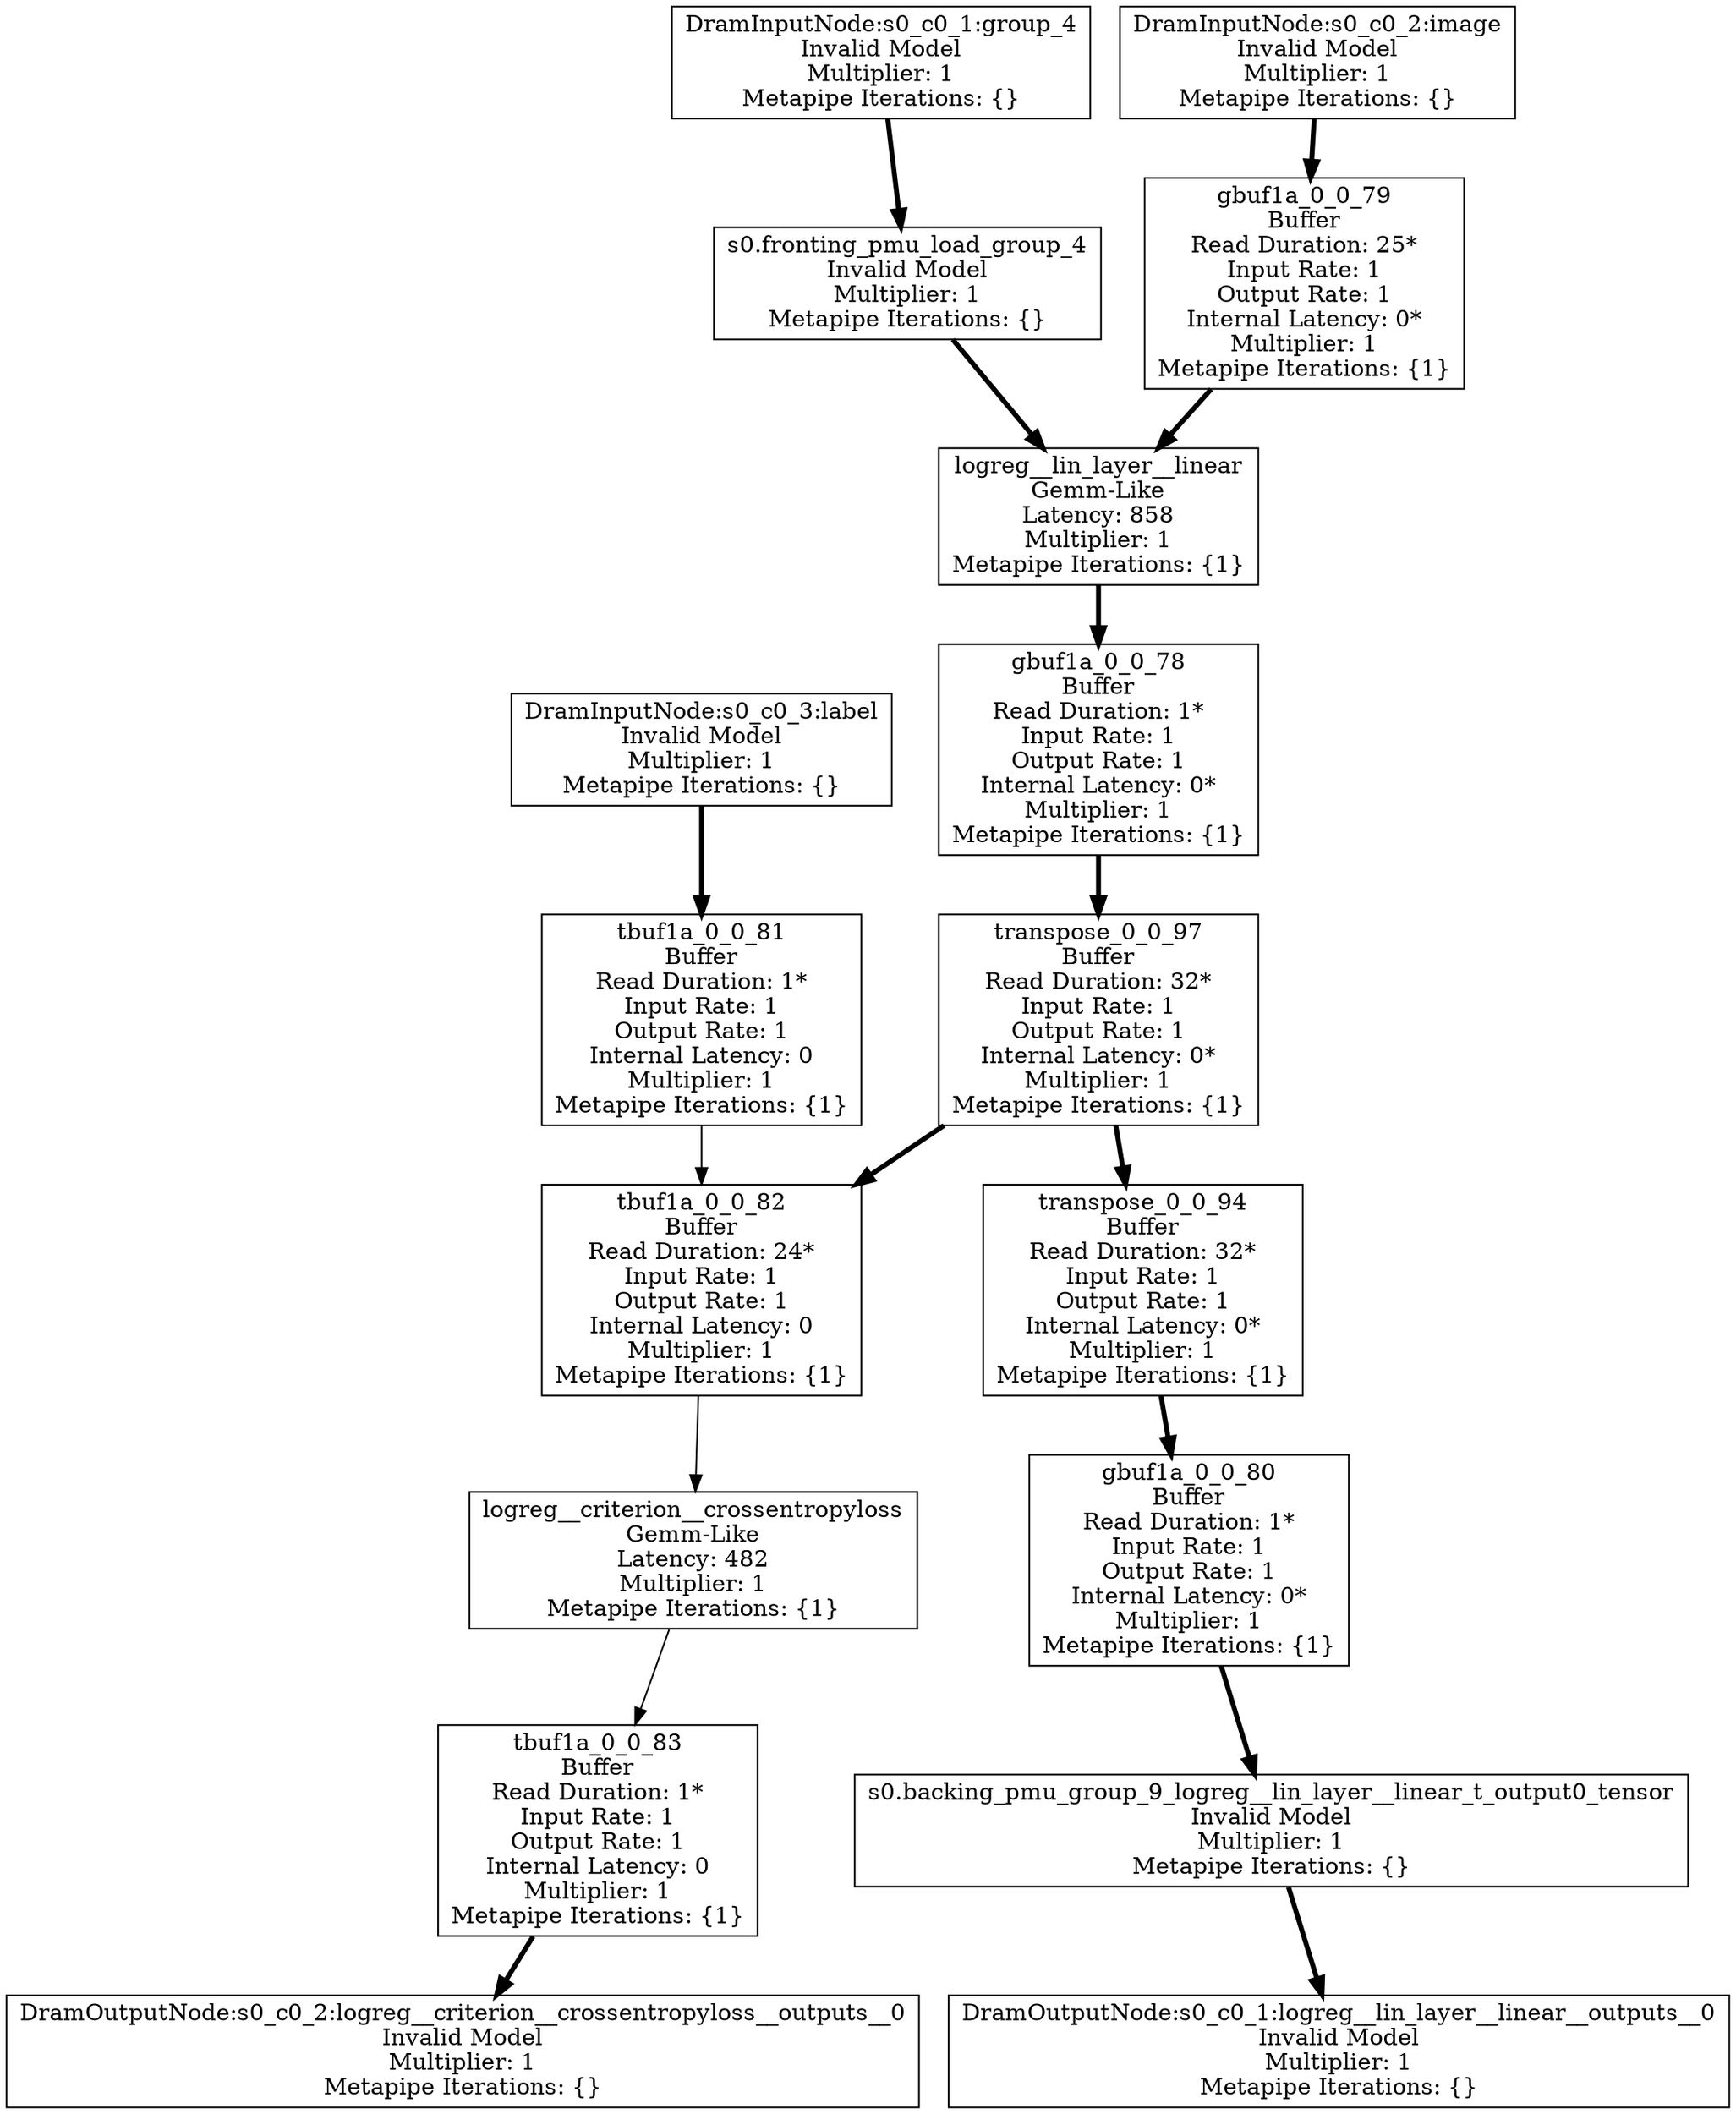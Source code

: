digraph {
	node [shape=box]
	"0" [label= "gbuf1a_0_0_79&#xA;Buffer&#xA;Read Duration: 25*&#xA;Input Rate: 1&#xA;Output Rate: 1&#xA;Internal Latency: 0*&#xA;Multiplier: 1&#xA;Metapipe Iterations: {1}", tooltip= "gbuf1a_0_0_79&#xA;Buffer&#xA;Read Duration: 25*&#xA;Input Rate: 1&#xA;Output Rate: 1&#xA;Internal Latency: 0*&#xA;Multiplier: 1&#xA;Metapipe Iterations: {1}"];
	 "15"->"0" [color=black, penwidth=3 , tooltip="ExecGroup/vector"];
	"1" [label= "logreg__lin_layer__linear&#xA;Gemm-Like&#xA;Latency: 858&#xA;Multiplier: 1&#xA;Metapipe Iterations: {1}", tooltip= "logreg__lin_layer__linear&#xA;Gemm-Like&#xA;Latency: 858&#xA;Multiplier: 1&#xA;Metapipe Iterations: {1}"];
	 "0"->"1" [color=black, penwidth=3 , tooltip="ExecGroup/vector Iters: {1}"];
	 "12"->"1" [color=black, penwidth=3 , tooltip="ExecGroup/vector"];
	"2" [label= "gbuf1a_0_0_78&#xA;Buffer&#xA;Read Duration: 1*&#xA;Input Rate: 1&#xA;Output Rate: 1&#xA;Internal Latency: 0*&#xA;Multiplier: 1&#xA;Metapipe Iterations: {1}", tooltip= "gbuf1a_0_0_78&#xA;Buffer&#xA;Read Duration: 1*&#xA;Input Rate: 1&#xA;Output Rate: 1&#xA;Internal Latency: 0*&#xA;Multiplier: 1&#xA;Metapipe Iterations: {1}"];
	 "1"->"2" [color=black, penwidth=3 , tooltip="ExecGroup/vector Iters: {1}"];
	"3" [label= "transpose_0_0_97&#xA;Buffer&#xA;Read Duration: 32*&#xA;Input Rate: 1&#xA;Output Rate: 1&#xA;Internal Latency: 0*&#xA;Multiplier: 1&#xA;Metapipe Iterations: {1}", tooltip= "transpose_0_0_97&#xA;Buffer&#xA;Read Duration: 32*&#xA;Input Rate: 1&#xA;Output Rate: 1&#xA;Internal Latency: 0*&#xA;Multiplier: 1&#xA;Metapipe Iterations: {1}"];
	 "2"->"3" [color=black, penwidth=3 , tooltip="ExecGroup/vector Iters: {1}"];
	"4" [label= "transpose_0_0_94&#xA;Buffer&#xA;Read Duration: 32*&#xA;Input Rate: 1&#xA;Output Rate: 1&#xA;Internal Latency: 0*&#xA;Multiplier: 1&#xA;Metapipe Iterations: {1}", tooltip= "transpose_0_0_94&#xA;Buffer&#xA;Read Duration: 32*&#xA;Input Rate: 1&#xA;Output Rate: 1&#xA;Internal Latency: 0*&#xA;Multiplier: 1&#xA;Metapipe Iterations: {1}"];
	 "3"->"4" [color=black, penwidth=3 , tooltip="ExecGroup/vector Iters: {1}"];
	"5" [label= "tbuf1a_0_0_82&#xA;Buffer&#xA;Read Duration: 24*&#xA;Input Rate: 1&#xA;Output Rate: 1&#xA;Internal Latency: 0&#xA;Multiplier: 1&#xA;Metapipe Iterations: {1}", tooltip= "tbuf1a_0_0_82&#xA;Buffer&#xA;Read Duration: 24*&#xA;Input Rate: 1&#xA;Output Rate: 1&#xA;Internal Latency: 0&#xA;Multiplier: 1&#xA;Metapipe Iterations: {1}"];
	 "3"->"5" [color=black, penwidth=3 , tooltip="ExecGroup/vector Iters: {1}"];
	 "8"->"5" [color=black, tooltip="ExecGroup/scalar Iters: {1}"];
	"6" [label= "gbuf1a_0_0_80&#xA;Buffer&#xA;Read Duration: 1*&#xA;Input Rate: 1&#xA;Output Rate: 1&#xA;Internal Latency: 0*&#xA;Multiplier: 1&#xA;Metapipe Iterations: {1}", tooltip= "gbuf1a_0_0_80&#xA;Buffer&#xA;Read Duration: 1*&#xA;Input Rate: 1&#xA;Output Rate: 1&#xA;Internal Latency: 0*&#xA;Multiplier: 1&#xA;Metapipe Iterations: {1}"];
	 "4"->"6" [color=black, penwidth=3 , tooltip="ExecGroup/vector Iters: {1}"];
	"7" [label= "s0.backing_pmu_group_9_logreg__lin_layer__linear_t_output0_tensor&#xA;Invalid Model&#xA;Multiplier: 1&#xA;Metapipe Iterations: {}", tooltip= "s0.backing_pmu_group_9_logreg__lin_layer__linear_t_output0_tensor&#xA;Invalid Model&#xA;Multiplier: 1&#xA;Metapipe Iterations: {}"];
	 "6"->"7" [color=black, penwidth=3 , tooltip="ExecGroup/vector Iters: {1}"];
	"8" [label= "tbuf1a_0_0_81&#xA;Buffer&#xA;Read Duration: 1*&#xA;Input Rate: 1&#xA;Output Rate: 1&#xA;Internal Latency: 0&#xA;Multiplier: 1&#xA;Metapipe Iterations: {1}", tooltip= "tbuf1a_0_0_81&#xA;Buffer&#xA;Read Duration: 1*&#xA;Input Rate: 1&#xA;Output Rate: 1&#xA;Internal Latency: 0&#xA;Multiplier: 1&#xA;Metapipe Iterations: {1}"];
	 "16"->"8" [color=black, penwidth=3 , tooltip="ExecGroup/vector"];
	"9" [label= "logreg__criterion__crossentropyloss&#xA;Gemm-Like&#xA;Latency: 482&#xA;Multiplier: 1&#xA;Metapipe Iterations: {1}", tooltip= "logreg__criterion__crossentropyloss&#xA;Gemm-Like&#xA;Latency: 482&#xA;Multiplier: 1&#xA;Metapipe Iterations: {1}"];
	 "5"->"9" [color=black, tooltip="ExecGroup/scalar Iters: {1}"];
	"10" [label= "tbuf1a_0_0_83&#xA;Buffer&#xA;Read Duration: 1*&#xA;Input Rate: 1&#xA;Output Rate: 1&#xA;Internal Latency: 0&#xA;Multiplier: 1&#xA;Metapipe Iterations: {1}", tooltip= "tbuf1a_0_0_83&#xA;Buffer&#xA;Read Duration: 1*&#xA;Input Rate: 1&#xA;Output Rate: 1&#xA;Internal Latency: 0&#xA;Multiplier: 1&#xA;Metapipe Iterations: {1}"];
	 "9"->"10" [color=black, tooltip="ExecGroup/scalar Iters: {1}"];
	"11" [label= "DramOutputNode:s0_c0_2:logreg__criterion__crossentropyloss__outputs__0&#xA;Invalid Model&#xA;Multiplier: 1&#xA;Metapipe Iterations: {}", tooltip= "DramOutputNode:s0_c0_2:logreg__criterion__crossentropyloss__outputs__0&#xA;Invalid Model&#xA;Multiplier: 1&#xA;Metapipe Iterations: {}"];
	 "10"->"11" [color=black, penwidth=3 , tooltip="ExecGroup/vector Iters: {}"];
	"12" [label= "s0.fronting_pmu_load_group_4&#xA;Invalid Model&#xA;Multiplier: 1&#xA;Metapipe Iterations: {}", tooltip= "s0.fronting_pmu_load_group_4&#xA;Invalid Model&#xA;Multiplier: 1&#xA;Metapipe Iterations: {}"];
	 "14"->"12" [color=black, penwidth=3 , tooltip="ExecGroup/vector"];
	"13" [label= "DramOutputNode:s0_c0_1:logreg__lin_layer__linear__outputs__0&#xA;Invalid Model&#xA;Multiplier: 1&#xA;Metapipe Iterations: {}", tooltip= "DramOutputNode:s0_c0_1:logreg__lin_layer__linear__outputs__0&#xA;Invalid Model&#xA;Multiplier: 1&#xA;Metapipe Iterations: {}"];
	 "7"->"13" [color=black, penwidth=3 , tooltip="ExecGroup/vector"];
	"14" [label= "DramInputNode:s0_c0_1:group_4&#xA;Invalid Model&#xA;Multiplier: 1&#xA;Metapipe Iterations: {}", tooltip= "DramInputNode:s0_c0_1:group_4&#xA;Invalid Model&#xA;Multiplier: 1&#xA;Metapipe Iterations: {}"];
	"15" [label= "DramInputNode:s0_c0_2:image&#xA;Invalid Model&#xA;Multiplier: 1&#xA;Metapipe Iterations: {}", tooltip= "DramInputNode:s0_c0_2:image&#xA;Invalid Model&#xA;Multiplier: 1&#xA;Metapipe Iterations: {}"];
	"16" [label= "DramInputNode:s0_c0_3:label&#xA;Invalid Model&#xA;Multiplier: 1&#xA;Metapipe Iterations: {}", tooltip= "DramInputNode:s0_c0_3:label&#xA;Invalid Model&#xA;Multiplier: 1&#xA;Metapipe Iterations: {}"];
}
